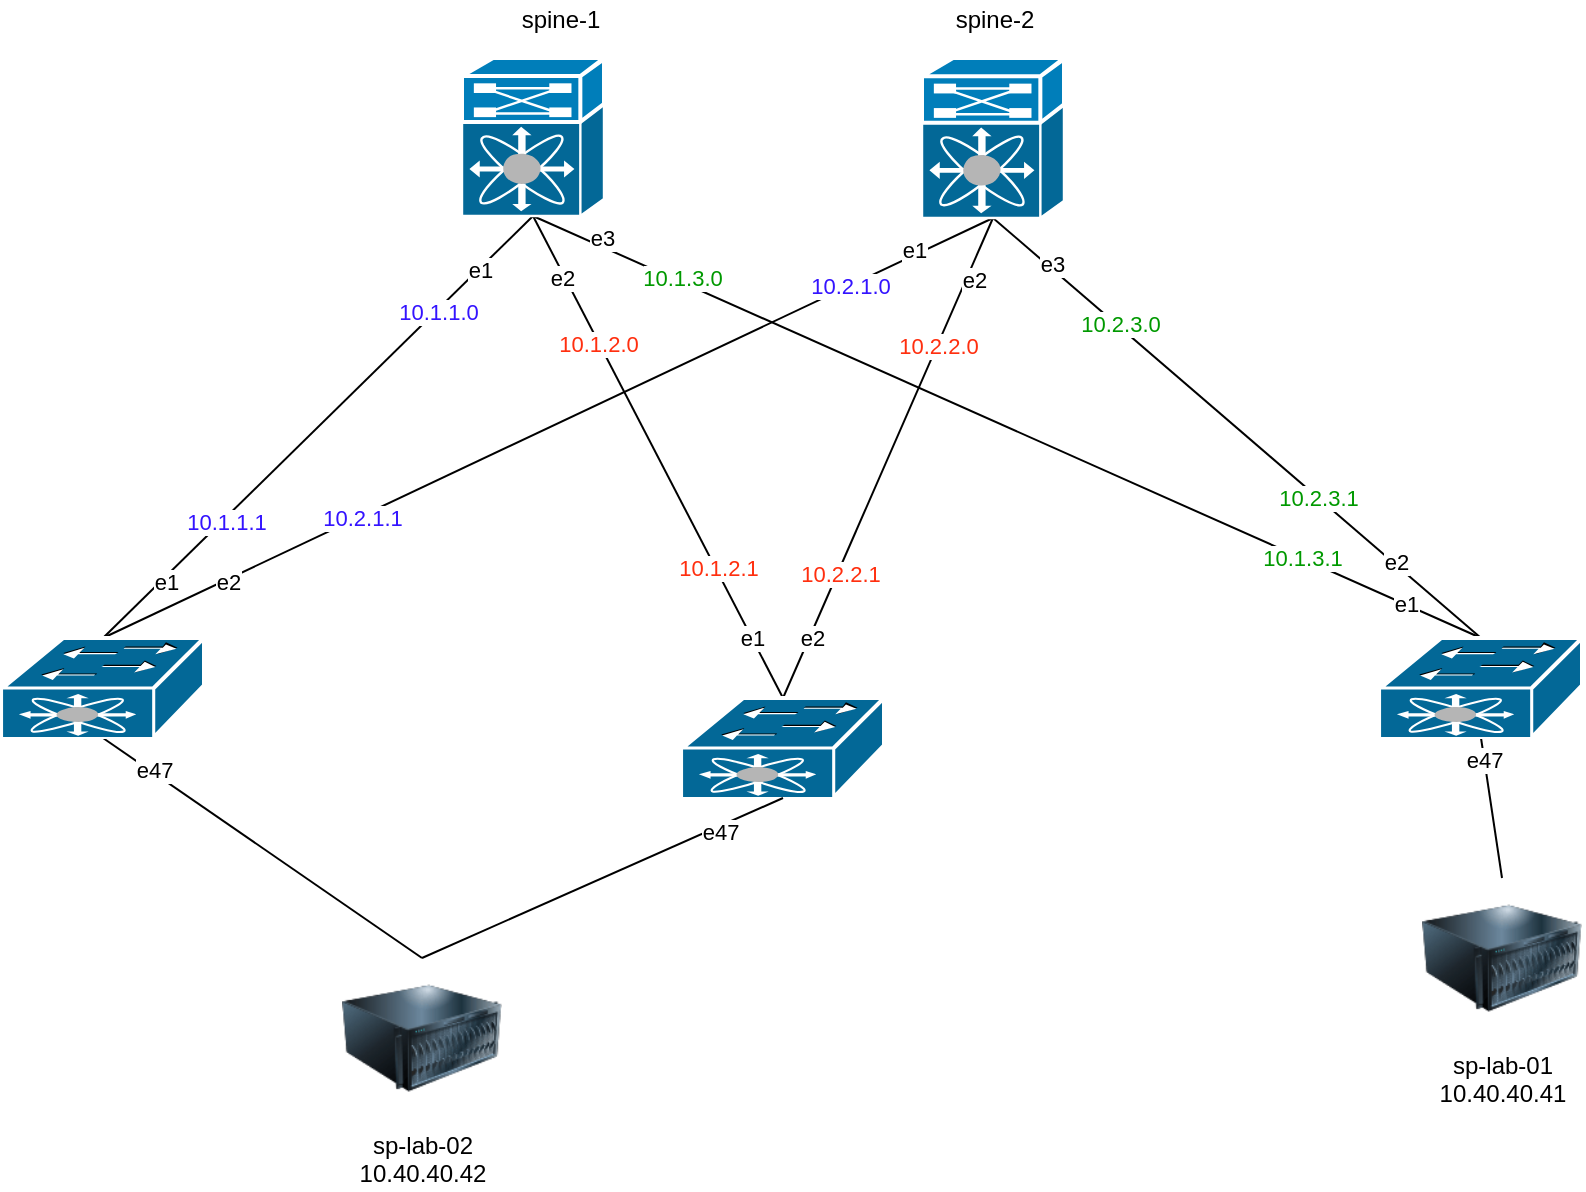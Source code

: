 <mxfile version="13.3.5" type="github"><diagram id="TKzXd4L4_CC0xyqNRLW1" name="Page-1"><mxGraphModel dx="1636" dy="483" grid="1" gridSize="10" guides="1" tooltips="1" connect="1" arrows="1" fold="1" page="1" pageScale="1" pageWidth="850" pageHeight="1100" math="0" shadow="0"><root><mxCell id="0"/><mxCell id="1" parent="0"/><mxCell id="ba3KmDBxXtce950iNTRU-6" style="edgeStyle=none;rounded=0;orthogonalLoop=1;jettySize=auto;html=1;exitX=0.5;exitY=1;exitDx=0;exitDy=0;exitPerimeter=0;entryX=0.5;entryY=0;entryDx=0;entryDy=0;entryPerimeter=0;endArrow=none;endFill=0;" edge="1" parent="1" source="ba3KmDBxXtce950iNTRU-1" target="ba3KmDBxXtce950iNTRU-3"><mxGeometry relative="1" as="geometry"/></mxCell><mxCell id="ba3KmDBxXtce950iNTRU-12" value="e1" style="edgeLabel;html=1;align=center;verticalAlign=middle;resizable=0;points=[];" vertex="1" connectable="0" parent="ba3KmDBxXtce950iNTRU-6"><mxGeometry x="-0.744" relative="1" as="geometry"><mxPoint x="1" as="offset"/></mxGeometry></mxCell><mxCell id="ba3KmDBxXtce950iNTRU-13" value="e1" style="edgeLabel;html=1;align=center;verticalAlign=middle;resizable=0;points=[];" vertex="1" connectable="0" parent="ba3KmDBxXtce950iNTRU-6"><mxGeometry x="0.719" y="2" relative="1" as="geometry"><mxPoint as="offset"/></mxGeometry></mxCell><mxCell id="ba3KmDBxXtce950iNTRU-35" value="&lt;font color=&quot;#3414ff&quot;&gt;10.1.1.0&lt;/font&gt;" style="edgeLabel;html=1;align=center;verticalAlign=middle;resizable=0;points=[];" vertex="1" connectable="0" parent="ba3KmDBxXtce950iNTRU-6"><mxGeometry x="-0.553" relative="1" as="geometry"><mxPoint as="offset"/></mxGeometry></mxCell><mxCell id="ba3KmDBxXtce950iNTRU-36" value="&lt;font color=&quot;#3414ff&quot;&gt;10.1.1.1&lt;/font&gt;" style="edgeLabel;html=1;align=center;verticalAlign=middle;resizable=0;points=[];" vertex="1" connectable="0" parent="ba3KmDBxXtce950iNTRU-6"><mxGeometry x="0.436" y="1" relative="1" as="geometry"><mxPoint as="offset"/></mxGeometry></mxCell><mxCell id="ba3KmDBxXtce950iNTRU-7" style="edgeStyle=none;rounded=0;orthogonalLoop=1;jettySize=auto;html=1;exitX=0.5;exitY=1;exitDx=0;exitDy=0;exitPerimeter=0;entryX=0.5;entryY=0;entryDx=0;entryDy=0;entryPerimeter=0;endArrow=none;endFill=0;" edge="1" parent="1" source="ba3KmDBxXtce950iNTRU-1" target="ba3KmDBxXtce950iNTRU-4"><mxGeometry relative="1" as="geometry"/></mxCell><mxCell id="ba3KmDBxXtce950iNTRU-14" value="e2" style="edgeLabel;html=1;align=center;verticalAlign=middle;resizable=0;points=[];" vertex="1" connectable="0" parent="ba3KmDBxXtce950iNTRU-7"><mxGeometry x="-0.743" y="2" relative="1" as="geometry"><mxPoint x="-3.39" y="0.85" as="offset"/></mxGeometry></mxCell><mxCell id="ba3KmDBxXtce950iNTRU-15" value="e1" style="edgeLabel;html=1;align=center;verticalAlign=middle;resizable=0;points=[];" vertex="1" connectable="0" parent="ba3KmDBxXtce950iNTRU-7"><mxGeometry x="0.751" relative="1" as="geometry"><mxPoint as="offset"/></mxGeometry></mxCell><mxCell id="ba3KmDBxXtce950iNTRU-37" value="&lt;font color=&quot;#ff2f0f&quot;&gt;10.1.2.0&lt;/font&gt;" style="edgeLabel;html=1;align=center;verticalAlign=middle;resizable=0;points=[];" vertex="1" connectable="0" parent="ba3KmDBxXtce950iNTRU-7"><mxGeometry x="-0.478" y="-1" relative="1" as="geometry"><mxPoint as="offset"/></mxGeometry></mxCell><mxCell id="ba3KmDBxXtce950iNTRU-43" value="&lt;font color=&quot;#ff2f0f&quot;&gt;10.1.2.1&lt;/font&gt;" style="edgeLabel;html=1;align=center;verticalAlign=middle;resizable=0;points=[];" vertex="1" connectable="0" parent="ba3KmDBxXtce950iNTRU-7"><mxGeometry x="0.466" y="1" relative="1" as="geometry"><mxPoint as="offset"/></mxGeometry></mxCell><mxCell id="ba3KmDBxXtce950iNTRU-8" style="edgeStyle=none;rounded=0;orthogonalLoop=1;jettySize=auto;html=1;exitX=0.5;exitY=1;exitDx=0;exitDy=0;exitPerimeter=0;entryX=0.5;entryY=0;entryDx=0;entryDy=0;entryPerimeter=0;endArrow=none;endFill=0;" edge="1" parent="1" source="ba3KmDBxXtce950iNTRU-1" target="ba3KmDBxXtce950iNTRU-5"><mxGeometry relative="1" as="geometry"/></mxCell><mxCell id="ba3KmDBxXtce950iNTRU-16" value="e1" style="edgeLabel;html=1;align=center;verticalAlign=middle;resizable=0;points=[];" vertex="1" connectable="0" parent="ba3KmDBxXtce950iNTRU-8"><mxGeometry x="0.841" relative="1" as="geometry"><mxPoint as="offset"/></mxGeometry></mxCell><mxCell id="ba3KmDBxXtce950iNTRU-17" value="e3" style="edgeLabel;html=1;align=center;verticalAlign=middle;resizable=0;points=[];" vertex="1" connectable="0" parent="ba3KmDBxXtce950iNTRU-8"><mxGeometry x="-0.746" y="1" relative="1" as="geometry"><mxPoint x="-26.2" y="-14.93" as="offset"/></mxGeometry></mxCell><mxCell id="ba3KmDBxXtce950iNTRU-38" value="&lt;font color=&quot;#009900&quot;&gt;10.1.3.0&lt;/font&gt;" style="edgeLabel;html=1;align=center;verticalAlign=middle;resizable=0;points=[];" vertex="1" connectable="0" parent="ba3KmDBxXtce950iNTRU-8"><mxGeometry x="-0.573" y="-3" relative="1" as="geometry"><mxPoint x="-25.69" y="-16.88" as="offset"/></mxGeometry></mxCell><mxCell id="ba3KmDBxXtce950iNTRU-45" value="&lt;font color=&quot;#009900&quot;&gt;10.1.3.1&lt;/font&gt;" style="edgeLabel;html=1;align=center;verticalAlign=middle;resizable=0;points=[];" vertex="1" connectable="0" parent="ba3KmDBxXtce950iNTRU-8"><mxGeometry x="0.621" relative="1" as="geometry"><mxPoint as="offset"/></mxGeometry></mxCell><mxCell id="ba3KmDBxXtce950iNTRU-1" value="" style="shape=mxgraph.cisco.misc.nexus_7000;html=1;dashed=0;fillColor=#036897;strokeColor=#ffffff;strokeWidth=2;verticalLabelPosition=bottom;verticalAlign=top" vertex="1" parent="1"><mxGeometry x="230" y="70" width="71" height="79" as="geometry"/></mxCell><mxCell id="ba3KmDBxXtce950iNTRU-9" style="edgeStyle=none;rounded=0;orthogonalLoop=1;jettySize=auto;html=1;entryX=0.5;entryY=0;entryDx=0;entryDy=0;entryPerimeter=0;endArrow=none;endFill=0;exitX=0.5;exitY=1;exitDx=0;exitDy=0;exitPerimeter=0;" edge="1" parent="1" source="ba3KmDBxXtce950iNTRU-2" target="ba3KmDBxXtce950iNTRU-3"><mxGeometry relative="1" as="geometry"/></mxCell><mxCell id="ba3KmDBxXtce950iNTRU-18" value="e1" style="edgeLabel;html=1;align=center;verticalAlign=middle;resizable=0;points=[];" vertex="1" connectable="0" parent="ba3KmDBxXtce950iNTRU-9"><mxGeometry x="-0.835" y="-2" relative="1" as="geometry"><mxPoint x="-2.63" as="offset"/></mxGeometry></mxCell><mxCell id="ba3KmDBxXtce950iNTRU-21" value="e2" style="edgeLabel;html=1;align=center;verticalAlign=middle;resizable=0;points=[];" vertex="1" connectable="0" parent="ba3KmDBxXtce950iNTRU-9"><mxGeometry x="0.724" y="1" relative="1" as="geometry"><mxPoint as="offset"/></mxGeometry></mxCell><mxCell id="ba3KmDBxXtce950iNTRU-39" value="&lt;font color=&quot;#3414ff&quot;&gt;10.2.1.0&lt;/font&gt;" style="edgeLabel;html=1;align=center;verticalAlign=middle;resizable=0;points=[];" vertex="1" connectable="0" parent="ba3KmDBxXtce950iNTRU-9"><mxGeometry x="-0.676" relative="1" as="geometry"><mxPoint as="offset"/></mxGeometry></mxCell><mxCell id="ba3KmDBxXtce950iNTRU-42" value="&lt;font color=&quot;#3414ff&quot;&gt;10.2.1.1&lt;/font&gt;" style="edgeLabel;html=1;align=center;verticalAlign=middle;resizable=0;points=[];" vertex="1" connectable="0" parent="ba3KmDBxXtce950iNTRU-9"><mxGeometry x="0.52" relative="1" as="geometry"><mxPoint x="22.73" y="-9.61" as="offset"/></mxGeometry></mxCell><mxCell id="ba3KmDBxXtce950iNTRU-10" style="edgeStyle=none;rounded=0;orthogonalLoop=1;jettySize=auto;html=1;exitX=0.5;exitY=1;exitDx=0;exitDy=0;exitPerimeter=0;entryX=0.5;entryY=0;entryDx=0;entryDy=0;entryPerimeter=0;endArrow=none;endFill=0;" edge="1" parent="1" source="ba3KmDBxXtce950iNTRU-2" target="ba3KmDBxXtce950iNTRU-4"><mxGeometry relative="1" as="geometry"/></mxCell><mxCell id="ba3KmDBxXtce950iNTRU-19" value="e2" style="edgeLabel;html=1;align=center;verticalAlign=middle;resizable=0;points=[];" vertex="1" connectable="0" parent="ba3KmDBxXtce950iNTRU-10"><mxGeometry x="-0.754" y="3" relative="1" as="geometry"><mxPoint as="offset"/></mxGeometry></mxCell><mxCell id="ba3KmDBxXtce950iNTRU-22" value="e2" style="edgeLabel;html=1;align=center;verticalAlign=middle;resizable=0;points=[];" vertex="1" connectable="0" parent="ba3KmDBxXtce950iNTRU-10"><mxGeometry x="0.744" y="1" relative="1" as="geometry"><mxPoint as="offset"/></mxGeometry></mxCell><mxCell id="ba3KmDBxXtce950iNTRU-40" value="&lt;font color=&quot;#ff2f0f&quot;&gt;10.2.2.0&lt;/font&gt;" style="edgeLabel;html=1;align=center;verticalAlign=middle;resizable=0;points=[];" vertex="1" connectable="0" parent="ba3KmDBxXtce950iNTRU-10"><mxGeometry x="-0.468" relative="1" as="geometry"><mxPoint as="offset"/></mxGeometry></mxCell><mxCell id="ba3KmDBxXtce950iNTRU-44" value="&lt;font color=&quot;#ff2f0f&quot;&gt;10.2.2.1&lt;/font&gt;" style="edgeLabel;html=1;align=center;verticalAlign=middle;resizable=0;points=[];" vertex="1" connectable="0" parent="ba3KmDBxXtce950iNTRU-10"><mxGeometry x="0.483" y="1" relative="1" as="geometry"><mxPoint as="offset"/></mxGeometry></mxCell><mxCell id="ba3KmDBxXtce950iNTRU-11" style="edgeStyle=none;rounded=0;orthogonalLoop=1;jettySize=auto;html=1;entryX=0.5;entryY=0;entryDx=0;entryDy=0;entryPerimeter=0;endArrow=none;endFill=0;exitX=0.5;exitY=1;exitDx=0;exitDy=0;exitPerimeter=0;" edge="1" parent="1" source="ba3KmDBxXtce950iNTRU-2" target="ba3KmDBxXtce950iNTRU-5"><mxGeometry relative="1" as="geometry"/></mxCell><mxCell id="ba3KmDBxXtce950iNTRU-20" value="e3" style="edgeLabel;html=1;align=center;verticalAlign=middle;resizable=0;points=[];" vertex="1" connectable="0" parent="ba3KmDBxXtce950iNTRU-11"><mxGeometry x="-0.766" y="2" relative="1" as="geometry"><mxPoint as="offset"/></mxGeometry></mxCell><mxCell id="ba3KmDBxXtce950iNTRU-23" value="e2" style="edgeLabel;html=1;align=center;verticalAlign=middle;resizable=0;points=[];" vertex="1" connectable="0" parent="ba3KmDBxXtce950iNTRU-11"><mxGeometry x="0.647" y="1" relative="1" as="geometry"><mxPoint as="offset"/></mxGeometry></mxCell><mxCell id="ba3KmDBxXtce950iNTRU-41" value="&lt;font color=&quot;#009900&quot;&gt;10.2.3.0&lt;/font&gt;" style="edgeLabel;html=1;align=center;verticalAlign=middle;resizable=0;points=[];" vertex="1" connectable="0" parent="ba3KmDBxXtce950iNTRU-11"><mxGeometry x="-0.493" relative="1" as="geometry"><mxPoint x="1" as="offset"/></mxGeometry></mxCell><mxCell id="ba3KmDBxXtce950iNTRU-46" value="&lt;font color=&quot;#009900&quot;&gt;10.2.3.1&lt;/font&gt;" style="edgeLabel;html=1;align=center;verticalAlign=middle;resizable=0;points=[];" vertex="1" connectable="0" parent="ba3KmDBxXtce950iNTRU-11"><mxGeometry x="0.327" relative="1" as="geometry"><mxPoint as="offset"/></mxGeometry></mxCell><mxCell id="ba3KmDBxXtce950iNTRU-2" value="" style="shape=mxgraph.cisco.misc.nexus_7000;html=1;dashed=0;fillColor=#036897;strokeColor=#ffffff;strokeWidth=2;verticalLabelPosition=bottom;verticalAlign=top" vertex="1" parent="1"><mxGeometry x="460" y="70" width="71" height="80" as="geometry"/></mxCell><mxCell id="ba3KmDBxXtce950iNTRU-25" style="edgeStyle=none;rounded=0;orthogonalLoop=1;jettySize=auto;html=1;exitX=0.5;exitY=1;exitDx=0;exitDy=0;exitPerimeter=0;entryX=0.5;entryY=0;entryDx=0;entryDy=0;endArrow=none;endFill=0;" edge="1" parent="1" source="ba3KmDBxXtce950iNTRU-3" target="ba3KmDBxXtce950iNTRU-24"><mxGeometry relative="1" as="geometry"/></mxCell><mxCell id="ba3KmDBxXtce950iNTRU-27" value="e47" style="edgeLabel;html=1;align=center;verticalAlign=middle;resizable=0;points=[];" vertex="1" connectable="0" parent="ba3KmDBxXtce950iNTRU-25"><mxGeometry x="-0.688" y="1" relative="1" as="geometry"><mxPoint as="offset"/></mxGeometry></mxCell><mxCell id="ba3KmDBxXtce950iNTRU-3" value="" style="shape=mxgraph.cisco.misc.nexus_5000;html=1;dashed=0;fillColor=#036897;strokeColor=#ffffff;strokeWidth=2;verticalLabelPosition=bottom;verticalAlign=top" vertex="1" parent="1"><mxGeometry y="360" width="101" height="50" as="geometry"/></mxCell><mxCell id="ba3KmDBxXtce950iNTRU-4" value="" style="shape=mxgraph.cisco.misc.nexus_5000;html=1;dashed=0;fillColor=#036897;strokeColor=#ffffff;strokeWidth=2;verticalLabelPosition=bottom;verticalAlign=top" vertex="1" parent="1"><mxGeometry x="340" y="390" width="101" height="50" as="geometry"/></mxCell><mxCell id="ba3KmDBxXtce950iNTRU-30" style="edgeStyle=none;rounded=0;orthogonalLoop=1;jettySize=auto;html=1;exitX=0.5;exitY=1;exitDx=0;exitDy=0;exitPerimeter=0;entryX=0.5;entryY=0;entryDx=0;entryDy=0;endArrow=none;endFill=0;" edge="1" parent="1" source="ba3KmDBxXtce950iNTRU-5" target="ba3KmDBxXtce950iNTRU-29"><mxGeometry relative="1" as="geometry"/></mxCell><mxCell id="ba3KmDBxXtce950iNTRU-31" value="e47" style="edgeLabel;html=1;align=center;verticalAlign=middle;resizable=0;points=[];" vertex="1" connectable="0" parent="ba3KmDBxXtce950iNTRU-30"><mxGeometry x="-0.718" relative="1" as="geometry"><mxPoint y="1" as="offset"/></mxGeometry></mxCell><mxCell id="ba3KmDBxXtce950iNTRU-5" value="" style="shape=mxgraph.cisco.misc.nexus_5000;html=1;dashed=0;fillColor=#036897;strokeColor=#ffffff;strokeWidth=2;verticalLabelPosition=bottom;verticalAlign=top" vertex="1" parent="1"><mxGeometry x="689" y="360" width="101" height="50" as="geometry"/></mxCell><mxCell id="ba3KmDBxXtce950iNTRU-26" style="edgeStyle=none;rounded=0;orthogonalLoop=1;jettySize=auto;html=1;entryX=0.5;entryY=1;entryDx=0;entryDy=0;entryPerimeter=0;endArrow=none;endFill=0;exitX=0.5;exitY=0;exitDx=0;exitDy=0;" edge="1" parent="1" source="ba3KmDBxXtce950iNTRU-24" target="ba3KmDBxXtce950iNTRU-4"><mxGeometry relative="1" as="geometry"/></mxCell><mxCell id="ba3KmDBxXtce950iNTRU-28" value="e47" style="edgeLabel;html=1;align=center;verticalAlign=middle;resizable=0;points=[];" vertex="1" connectable="0" parent="ba3KmDBxXtce950iNTRU-26"><mxGeometry x="0.637" y="-2" relative="1" as="geometry"><mxPoint as="offset"/></mxGeometry></mxCell><mxCell id="ba3KmDBxXtce950iNTRU-24" value="sp-lab-02&lt;br&gt;10.40.40.42" style="image;html=1;labelBackgroundColor=#ffffff;image=img/lib/clip_art/computers/Server_128x128.png" vertex="1" parent="1"><mxGeometry x="170" y="520" width="80" height="80" as="geometry"/></mxCell><mxCell id="ba3KmDBxXtce950iNTRU-29" value="sp-lab-01&lt;br&gt;10.40.40.41" style="image;html=1;labelBackgroundColor=#ffffff;image=img/lib/clip_art/computers/Server_128x128.png" vertex="1" parent="1"><mxGeometry x="710" y="480" width="80" height="80" as="geometry"/></mxCell><mxCell id="ba3KmDBxXtce950iNTRU-47" value="spine-1" style="text;html=1;align=center;verticalAlign=middle;resizable=0;points=[];autosize=1;" vertex="1" parent="1"><mxGeometry x="254" y="41" width="50" height="20" as="geometry"/></mxCell><mxCell id="ba3KmDBxXtce950iNTRU-48" value="spine-2" style="text;html=1;align=center;verticalAlign=middle;resizable=0;points=[];autosize=1;" vertex="1" parent="1"><mxGeometry x="470.5" y="41" width="50" height="20" as="geometry"/></mxCell></root></mxGraphModel></diagram></mxfile>